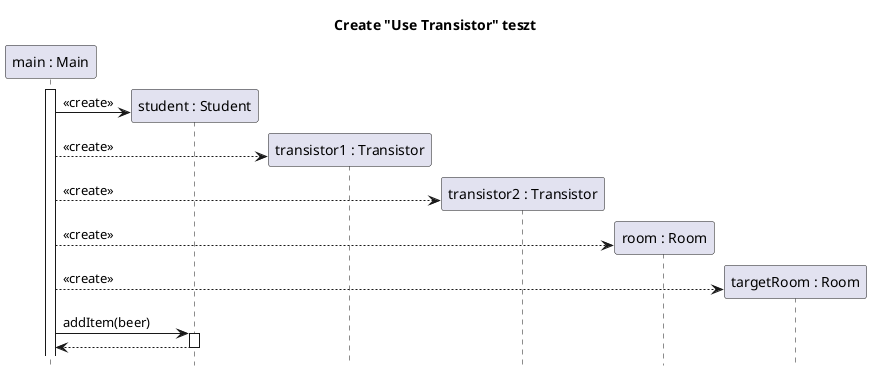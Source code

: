 @startuml item-beer-use-create
title Create "Use Transistor" teszt
hide footbox

participant "main : Main" as main
participant "student : Student" as student
participant "transistor1 : Transistor" as tr
participant "transistor2 : Transistor" as tr2
participant "room : Room" as room
participant "targetRoom : Room" as targetRoom

main++
create student
main -> student : <<create>>
create tr
main --> tr : <<create>>
create tr2
main --> tr2 : <<create>>
create room
main --> room : <<create>>
create targetRoom
main --> targetRoom : <<create>>
main -> student ++ : addItem(beer)
return


@enduml